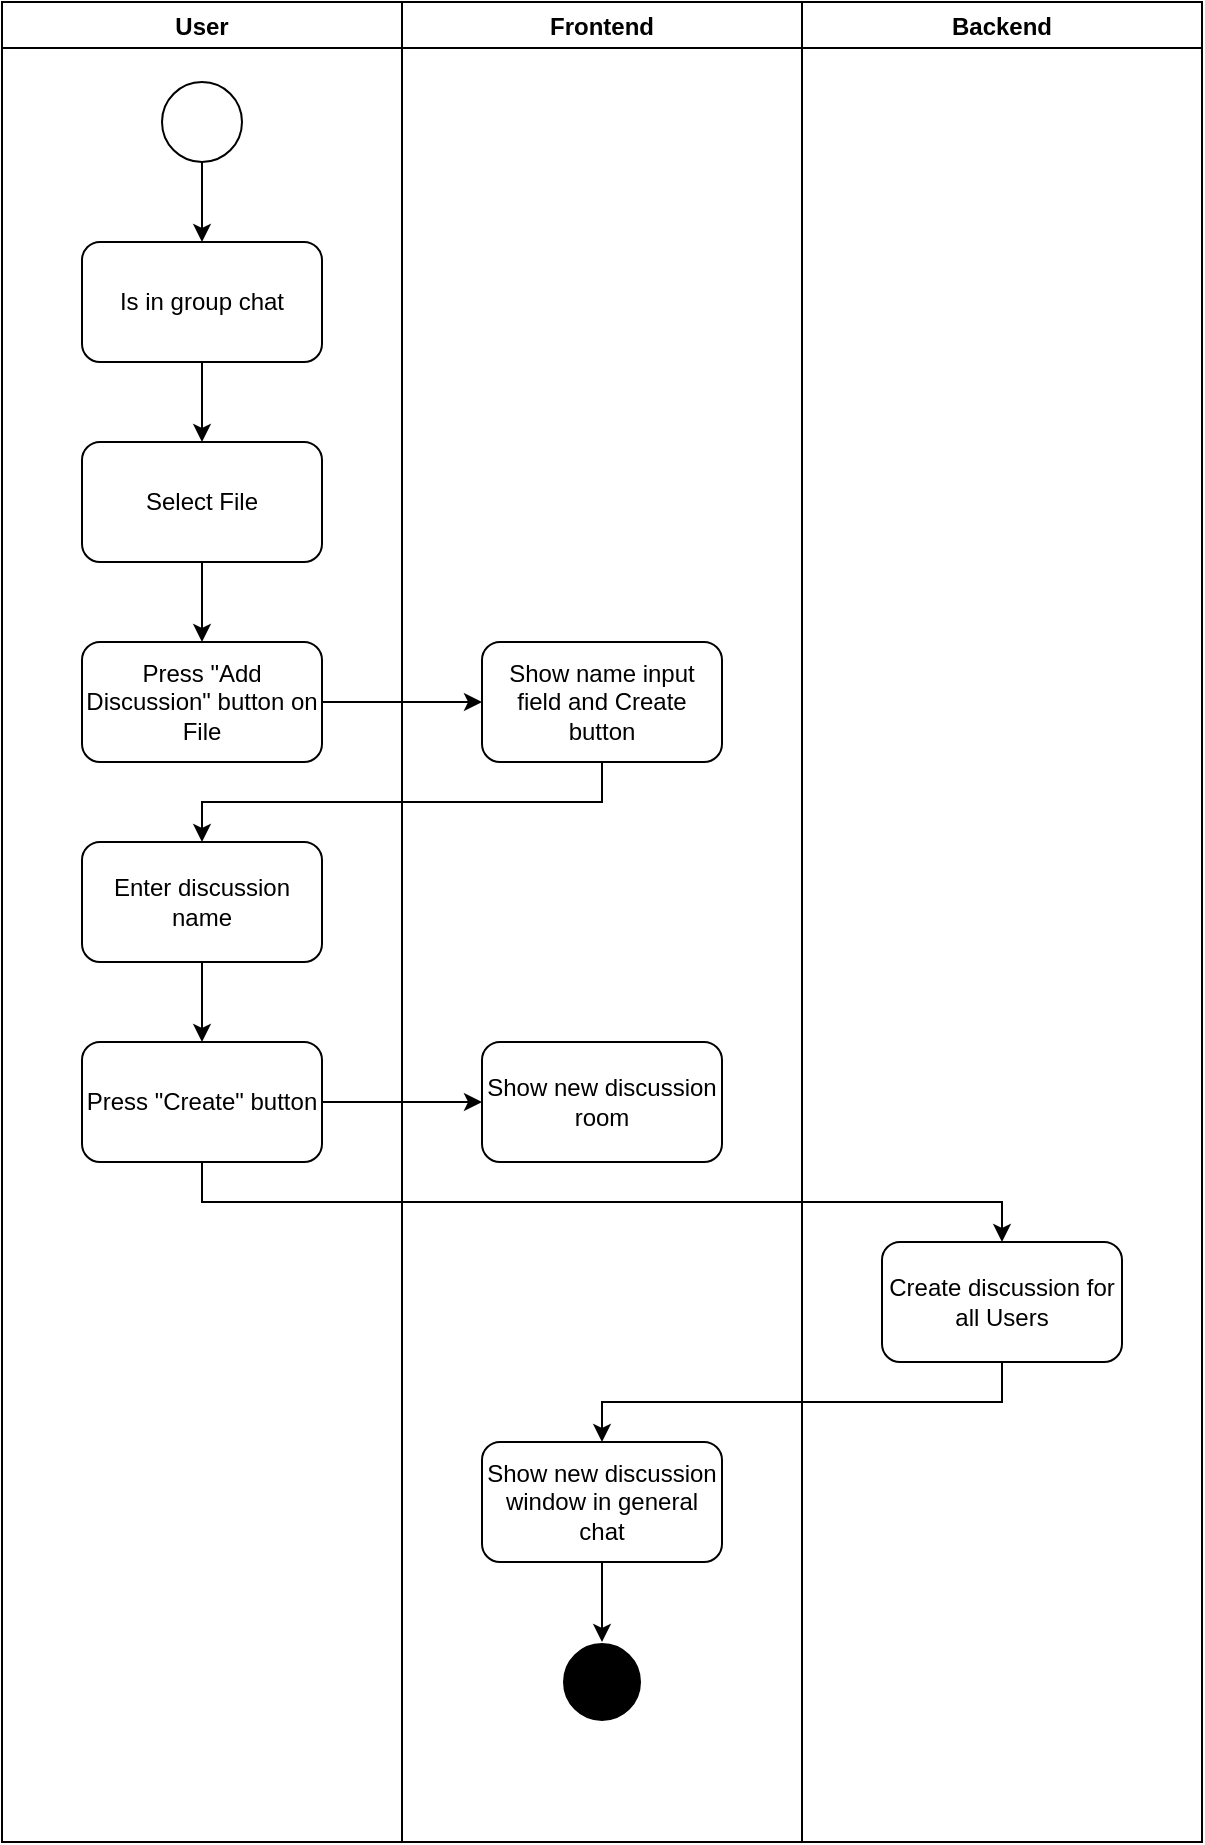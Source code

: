 <mxfile version="16.5.6" type="device"><diagram id="Iv4t3FDVkwaHHUptkW9z" name="Page-2"><mxGraphModel dx="2204" dy="1198" grid="1" gridSize="10" guides="1" tooltips="1" connect="1" arrows="1" fold="1" page="1" pageScale="1" pageWidth="827" pageHeight="1169" math="0" shadow="0"><root><mxCell id="6zC11Lvg45gaN9YQevvC-0"/><mxCell id="6zC11Lvg45gaN9YQevvC-1" parent="6zC11Lvg45gaN9YQevvC-0"/><mxCell id="7WO-kLYVNgpjyYYcyPmu-1" value="User" style="swimlane;" vertex="1" parent="6zC11Lvg45gaN9YQevvC-1"><mxGeometry x="80" y="120" width="200" height="920" as="geometry"/></mxCell><mxCell id="7WO-kLYVNgpjyYYcyPmu-4" value="" style="ellipse;whiteSpace=wrap;html=1;aspect=fixed;" vertex="1" parent="7WO-kLYVNgpjyYYcyPmu-1"><mxGeometry x="80" y="40" width="40" height="40" as="geometry"/></mxCell><mxCell id="7WO-kLYVNgpjyYYcyPmu-5" value="Is in group chat" style="rounded=1;whiteSpace=wrap;html=1;" vertex="1" parent="7WO-kLYVNgpjyYYcyPmu-1"><mxGeometry x="40" y="120" width="120" height="60" as="geometry"/></mxCell><mxCell id="7WO-kLYVNgpjyYYcyPmu-6" value="" style="endArrow=classic;html=1;rounded=0;exitX=0.5;exitY=1;exitDx=0;exitDy=0;entryX=0.5;entryY=0;entryDx=0;entryDy=0;" edge="1" parent="7WO-kLYVNgpjyYYcyPmu-1" source="7WO-kLYVNgpjyYYcyPmu-4" target="7WO-kLYVNgpjyYYcyPmu-5"><mxGeometry width="50" height="50" relative="1" as="geometry"><mxPoint x="240" y="190" as="sourcePoint"/><mxPoint x="290" y="140" as="targetPoint"/></mxGeometry></mxCell><mxCell id="7WO-kLYVNgpjyYYcyPmu-7" value="Select File" style="rounded=1;whiteSpace=wrap;html=1;" vertex="1" parent="7WO-kLYVNgpjyYYcyPmu-1"><mxGeometry x="40" y="220" width="120" height="60" as="geometry"/></mxCell><mxCell id="7WO-kLYVNgpjyYYcyPmu-9" value="" style="endArrow=classic;html=1;rounded=0;exitX=0.5;exitY=1;exitDx=0;exitDy=0;entryX=0.5;entryY=0;entryDx=0;entryDy=0;" edge="1" parent="7WO-kLYVNgpjyYYcyPmu-1" source="7WO-kLYVNgpjyYYcyPmu-5" target="7WO-kLYVNgpjyYYcyPmu-7"><mxGeometry width="50" height="50" relative="1" as="geometry"><mxPoint x="240" y="250" as="sourcePoint"/><mxPoint x="290" y="200" as="targetPoint"/></mxGeometry></mxCell><mxCell id="7WO-kLYVNgpjyYYcyPmu-10" value="Press &quot;Add Discussion&quot; button on File" style="rounded=1;whiteSpace=wrap;html=1;" vertex="1" parent="7WO-kLYVNgpjyYYcyPmu-1"><mxGeometry x="40" y="320" width="120" height="60" as="geometry"/></mxCell><mxCell id="7WO-kLYVNgpjyYYcyPmu-11" value="" style="endArrow=classic;html=1;rounded=0;exitX=0.5;exitY=1;exitDx=0;exitDy=0;entryX=0.5;entryY=0;entryDx=0;entryDy=0;" edge="1" parent="7WO-kLYVNgpjyYYcyPmu-1" source="7WO-kLYVNgpjyYYcyPmu-7" target="7WO-kLYVNgpjyYYcyPmu-10"><mxGeometry width="50" height="50" relative="1" as="geometry"><mxPoint x="240" y="380" as="sourcePoint"/><mxPoint x="290" y="330" as="targetPoint"/></mxGeometry></mxCell><mxCell id="7WO-kLYVNgpjyYYcyPmu-14" value="Enter discussion name" style="rounded=1;whiteSpace=wrap;html=1;" vertex="1" parent="7WO-kLYVNgpjyYYcyPmu-1"><mxGeometry x="40" y="420" width="120" height="60" as="geometry"/></mxCell><mxCell id="7WO-kLYVNgpjyYYcyPmu-15" value="Press &quot;Create&quot; button" style="rounded=1;whiteSpace=wrap;html=1;" vertex="1" parent="7WO-kLYVNgpjyYYcyPmu-1"><mxGeometry x="40" y="520" width="120" height="60" as="geometry"/></mxCell><mxCell id="7WO-kLYVNgpjyYYcyPmu-17" value="" style="endArrow=classic;html=1;rounded=0;exitX=0.5;exitY=1;exitDx=0;exitDy=0;entryX=0.5;entryY=0;entryDx=0;entryDy=0;" edge="1" parent="7WO-kLYVNgpjyYYcyPmu-1" source="7WO-kLYVNgpjyYYcyPmu-14" target="7WO-kLYVNgpjyYYcyPmu-15"><mxGeometry width="50" height="50" relative="1" as="geometry"><mxPoint x="220" y="450" as="sourcePoint"/><mxPoint x="270" y="400" as="targetPoint"/></mxGeometry></mxCell><mxCell id="7WO-kLYVNgpjyYYcyPmu-2" value="Frontend" style="swimlane;" vertex="1" parent="6zC11Lvg45gaN9YQevvC-1"><mxGeometry x="280" y="120" width="200" height="920" as="geometry"/></mxCell><mxCell id="7WO-kLYVNgpjyYYcyPmu-12" value="Show name input field and Create button" style="rounded=1;whiteSpace=wrap;html=1;" vertex="1" parent="7WO-kLYVNgpjyYYcyPmu-2"><mxGeometry x="40" y="320" width="120" height="60" as="geometry"/></mxCell><mxCell id="7WO-kLYVNgpjyYYcyPmu-20" value="Show new discussion room" style="rounded=1;whiteSpace=wrap;html=1;" vertex="1" parent="7WO-kLYVNgpjyYYcyPmu-2"><mxGeometry x="40" y="520" width="120" height="60" as="geometry"/></mxCell><mxCell id="7WO-kLYVNgpjyYYcyPmu-24" value="Show new discussion window in general chat" style="rounded=1;whiteSpace=wrap;html=1;" vertex="1" parent="7WO-kLYVNgpjyYYcyPmu-2"><mxGeometry x="40" y="720" width="120" height="60" as="geometry"/></mxCell><mxCell id="7WO-kLYVNgpjyYYcyPmu-26" value="" style="ellipse;whiteSpace=wrap;html=1;aspect=fixed;fillColor=#000000;gradientColor=none;strokeColor=#FFFFFF;shadow=0;sketch=0;strokeWidth=1;perimeterSpacing=0;" vertex="1" parent="7WO-kLYVNgpjyYYcyPmu-2"><mxGeometry x="80" y="820" width="40" height="40" as="geometry"/></mxCell><mxCell id="7WO-kLYVNgpjyYYcyPmu-27" value="" style="endArrow=classic;html=1;rounded=0;exitX=0.5;exitY=1;exitDx=0;exitDy=0;entryX=0.5;entryY=0;entryDx=0;entryDy=0;" edge="1" parent="7WO-kLYVNgpjyYYcyPmu-2" source="7WO-kLYVNgpjyYYcyPmu-24" target="7WO-kLYVNgpjyYYcyPmu-26"><mxGeometry width="50" height="50" relative="1" as="geometry"><mxPoint x="60" y="860" as="sourcePoint"/><mxPoint x="110" y="810" as="targetPoint"/></mxGeometry></mxCell><mxCell id="7WO-kLYVNgpjyYYcyPmu-3" value="Backend" style="swimlane;" vertex="1" parent="6zC11Lvg45gaN9YQevvC-1"><mxGeometry x="480" y="120" width="200" height="920" as="geometry"/></mxCell><mxCell id="7WO-kLYVNgpjyYYcyPmu-22" value="Create discussion for all Users" style="rounded=1;whiteSpace=wrap;html=1;" vertex="1" parent="7WO-kLYVNgpjyYYcyPmu-3"><mxGeometry x="40" y="620" width="120" height="60" as="geometry"/></mxCell><mxCell id="7WO-kLYVNgpjyYYcyPmu-13" value="" style="endArrow=classic;html=1;rounded=0;exitX=1;exitY=0.5;exitDx=0;exitDy=0;entryX=0;entryY=0.5;entryDx=0;entryDy=0;" edge="1" parent="6zC11Lvg45gaN9YQevvC-1" source="7WO-kLYVNgpjyYYcyPmu-10" target="7WO-kLYVNgpjyYYcyPmu-12"><mxGeometry width="50" height="50" relative="1" as="geometry"><mxPoint x="300" y="570" as="sourcePoint"/><mxPoint x="350" y="520" as="targetPoint"/></mxGeometry></mxCell><mxCell id="7WO-kLYVNgpjyYYcyPmu-19" value="" style="endArrow=classic;html=1;rounded=0;exitX=0.5;exitY=1;exitDx=0;exitDy=0;entryX=0.5;entryY=0;entryDx=0;entryDy=0;" edge="1" parent="6zC11Lvg45gaN9YQevvC-1" source="7WO-kLYVNgpjyYYcyPmu-12" target="7WO-kLYVNgpjyYYcyPmu-14"><mxGeometry width="50" height="50" relative="1" as="geometry"><mxPoint x="300" y="650" as="sourcePoint"/><mxPoint x="350" y="600" as="targetPoint"/><Array as="points"><mxPoint x="380" y="520"/><mxPoint x="180" y="520"/></Array></mxGeometry></mxCell><mxCell id="7WO-kLYVNgpjyYYcyPmu-21" value="" style="endArrow=classic;html=1;rounded=0;exitX=1;exitY=0.5;exitDx=0;exitDy=0;entryX=0;entryY=0.5;entryDx=0;entryDy=0;" edge="1" parent="6zC11Lvg45gaN9YQevvC-1" source="7WO-kLYVNgpjyYYcyPmu-15" target="7WO-kLYVNgpjyYYcyPmu-20"><mxGeometry width="50" height="50" relative="1" as="geometry"><mxPoint x="300" y="830" as="sourcePoint"/><mxPoint x="350" y="780" as="targetPoint"/></mxGeometry></mxCell><mxCell id="7WO-kLYVNgpjyYYcyPmu-23" value="" style="endArrow=classic;html=1;rounded=0;exitX=0.5;exitY=1;exitDx=0;exitDy=0;entryX=0.5;entryY=0;entryDx=0;entryDy=0;" edge="1" parent="6zC11Lvg45gaN9YQevvC-1" source="7WO-kLYVNgpjyYYcyPmu-15" target="7WO-kLYVNgpjyYYcyPmu-22"><mxGeometry width="50" height="50" relative="1" as="geometry"><mxPoint x="370" y="740" as="sourcePoint"/><mxPoint x="420" y="690" as="targetPoint"/><Array as="points"><mxPoint x="180" y="720"/><mxPoint x="580" y="720"/></Array></mxGeometry></mxCell><mxCell id="7WO-kLYVNgpjyYYcyPmu-25" value="" style="endArrow=classic;html=1;rounded=0;exitX=0.5;exitY=1;exitDx=0;exitDy=0;entryX=0.5;entryY=0;entryDx=0;entryDy=0;" edge="1" parent="6zC11Lvg45gaN9YQevvC-1" source="7WO-kLYVNgpjyYYcyPmu-22" target="7WO-kLYVNgpjyYYcyPmu-24"><mxGeometry width="50" height="50" relative="1" as="geometry"><mxPoint x="370" y="820" as="sourcePoint"/><mxPoint x="420" y="770" as="targetPoint"/><Array as="points"><mxPoint x="580" y="820"/><mxPoint x="380" y="820"/></Array></mxGeometry></mxCell></root></mxGraphModel></diagram></mxfile>